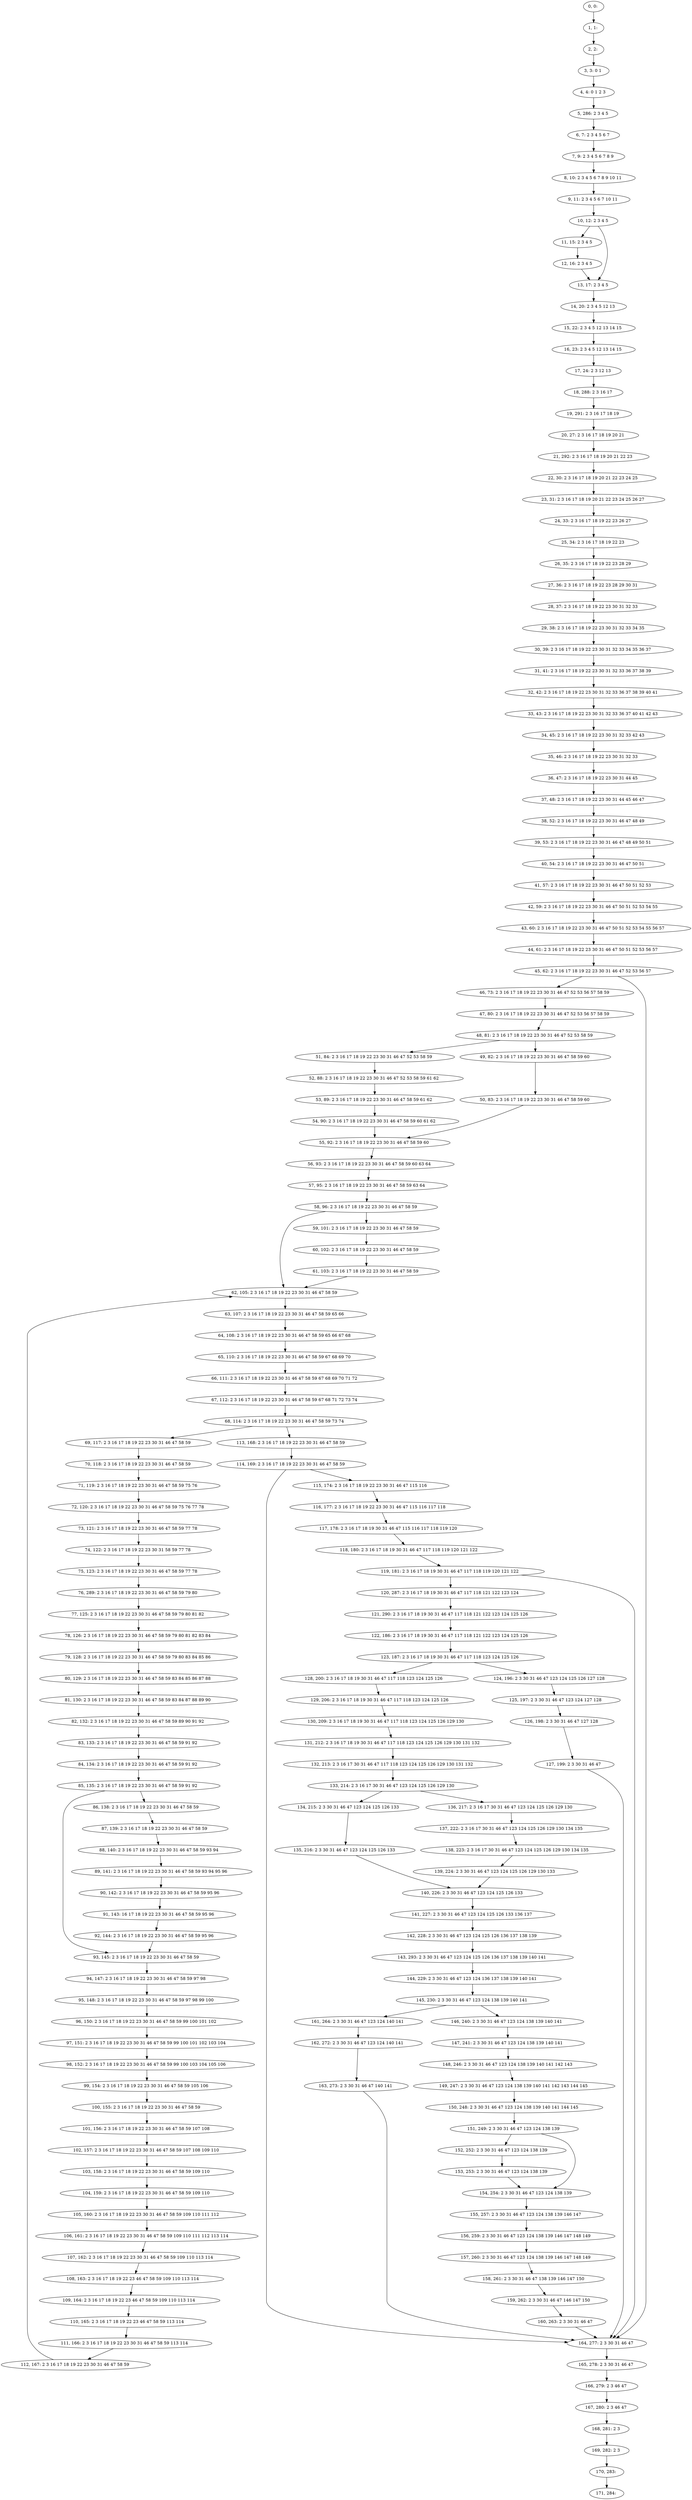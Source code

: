 digraph G {
0[label="0, 0: "];
1[label="1, 1: "];
2[label="2, 2: "];
3[label="3, 3: 0 1 "];
4[label="4, 4: 0 1 2 3 "];
5[label="5, 286: 2 3 4 5 "];
6[label="6, 7: 2 3 4 5 6 7 "];
7[label="7, 9: 2 3 4 5 6 7 8 9 "];
8[label="8, 10: 2 3 4 5 6 7 8 9 10 11 "];
9[label="9, 11: 2 3 4 5 6 7 10 11 "];
10[label="10, 12: 2 3 4 5 "];
11[label="11, 15: 2 3 4 5 "];
12[label="12, 16: 2 3 4 5 "];
13[label="13, 17: 2 3 4 5 "];
14[label="14, 20: 2 3 4 5 12 13 "];
15[label="15, 22: 2 3 4 5 12 13 14 15 "];
16[label="16, 23: 2 3 4 5 12 13 14 15 "];
17[label="17, 24: 2 3 12 13 "];
18[label="18, 288: 2 3 16 17 "];
19[label="19, 291: 2 3 16 17 18 19 "];
20[label="20, 27: 2 3 16 17 18 19 20 21 "];
21[label="21, 292: 2 3 16 17 18 19 20 21 22 23 "];
22[label="22, 30: 2 3 16 17 18 19 20 21 22 23 24 25 "];
23[label="23, 31: 2 3 16 17 18 19 20 21 22 23 24 25 26 27 "];
24[label="24, 33: 2 3 16 17 18 19 22 23 26 27 "];
25[label="25, 34: 2 3 16 17 18 19 22 23 "];
26[label="26, 35: 2 3 16 17 18 19 22 23 28 29 "];
27[label="27, 36: 2 3 16 17 18 19 22 23 28 29 30 31 "];
28[label="28, 37: 2 3 16 17 18 19 22 23 30 31 32 33 "];
29[label="29, 38: 2 3 16 17 18 19 22 23 30 31 32 33 34 35 "];
30[label="30, 39: 2 3 16 17 18 19 22 23 30 31 32 33 34 35 36 37 "];
31[label="31, 41: 2 3 16 17 18 19 22 23 30 31 32 33 36 37 38 39 "];
32[label="32, 42: 2 3 16 17 18 19 22 23 30 31 32 33 36 37 38 39 40 41 "];
33[label="33, 43: 2 3 16 17 18 19 22 23 30 31 32 33 36 37 40 41 42 43 "];
34[label="34, 45: 2 3 16 17 18 19 22 23 30 31 32 33 42 43 "];
35[label="35, 46: 2 3 16 17 18 19 22 23 30 31 32 33 "];
36[label="36, 47: 2 3 16 17 18 19 22 23 30 31 44 45 "];
37[label="37, 48: 2 3 16 17 18 19 22 23 30 31 44 45 46 47 "];
38[label="38, 52: 2 3 16 17 18 19 22 23 30 31 46 47 48 49 "];
39[label="39, 53: 2 3 16 17 18 19 22 23 30 31 46 47 48 49 50 51 "];
40[label="40, 54: 2 3 16 17 18 19 22 23 30 31 46 47 50 51 "];
41[label="41, 57: 2 3 16 17 18 19 22 23 30 31 46 47 50 51 52 53 "];
42[label="42, 59: 2 3 16 17 18 19 22 23 30 31 46 47 50 51 52 53 54 55 "];
43[label="43, 60: 2 3 16 17 18 19 22 23 30 31 46 47 50 51 52 53 54 55 56 57 "];
44[label="44, 61: 2 3 16 17 18 19 22 23 30 31 46 47 50 51 52 53 56 57 "];
45[label="45, 62: 2 3 16 17 18 19 22 23 30 31 46 47 52 53 56 57 "];
46[label="46, 73: 2 3 16 17 18 19 22 23 30 31 46 47 52 53 56 57 58 59 "];
47[label="47, 80: 2 3 16 17 18 19 22 23 30 31 46 47 52 53 56 57 58 59 "];
48[label="48, 81: 2 3 16 17 18 19 22 23 30 31 46 47 52 53 58 59 "];
49[label="49, 82: 2 3 16 17 18 19 22 23 30 31 46 47 58 59 60 "];
50[label="50, 83: 2 3 16 17 18 19 22 23 30 31 46 47 58 59 60 "];
51[label="51, 84: 2 3 16 17 18 19 22 23 30 31 46 47 52 53 58 59 "];
52[label="52, 88: 2 3 16 17 18 19 22 23 30 31 46 47 52 53 58 59 61 62 "];
53[label="53, 89: 2 3 16 17 18 19 22 23 30 31 46 47 58 59 61 62 "];
54[label="54, 90: 2 3 16 17 18 19 22 23 30 31 46 47 58 59 60 61 62 "];
55[label="55, 92: 2 3 16 17 18 19 22 23 30 31 46 47 58 59 60 "];
56[label="56, 93: 2 3 16 17 18 19 22 23 30 31 46 47 58 59 60 63 64 "];
57[label="57, 95: 2 3 16 17 18 19 22 23 30 31 46 47 58 59 63 64 "];
58[label="58, 96: 2 3 16 17 18 19 22 23 30 31 46 47 58 59 "];
59[label="59, 101: 2 3 16 17 18 19 22 23 30 31 46 47 58 59 "];
60[label="60, 102: 2 3 16 17 18 19 22 23 30 31 46 47 58 59 "];
61[label="61, 103: 2 3 16 17 18 19 22 23 30 31 46 47 58 59 "];
62[label="62, 105: 2 3 16 17 18 19 22 23 30 31 46 47 58 59 "];
63[label="63, 107: 2 3 16 17 18 19 22 23 30 31 46 47 58 59 65 66 "];
64[label="64, 108: 2 3 16 17 18 19 22 23 30 31 46 47 58 59 65 66 67 68 "];
65[label="65, 110: 2 3 16 17 18 19 22 23 30 31 46 47 58 59 67 68 69 70 "];
66[label="66, 111: 2 3 16 17 18 19 22 23 30 31 46 47 58 59 67 68 69 70 71 72 "];
67[label="67, 112: 2 3 16 17 18 19 22 23 30 31 46 47 58 59 67 68 71 72 73 74 "];
68[label="68, 114: 2 3 16 17 18 19 22 23 30 31 46 47 58 59 73 74 "];
69[label="69, 117: 2 3 16 17 18 19 22 23 30 31 46 47 58 59 "];
70[label="70, 118: 2 3 16 17 18 19 22 23 30 31 46 47 58 59 "];
71[label="71, 119: 2 3 16 17 18 19 22 23 30 31 46 47 58 59 75 76 "];
72[label="72, 120: 2 3 16 17 18 19 22 23 30 31 46 47 58 59 75 76 77 78 "];
73[label="73, 121: 2 3 16 17 18 19 22 23 30 31 46 47 58 59 77 78 "];
74[label="74, 122: 2 3 16 17 18 19 22 23 30 31 58 59 77 78 "];
75[label="75, 123: 2 3 16 17 18 19 22 23 30 31 46 47 58 59 77 78 "];
76[label="76, 289: 2 3 16 17 18 19 22 23 30 31 46 47 58 59 79 80 "];
77[label="77, 125: 2 3 16 17 18 19 22 23 30 31 46 47 58 59 79 80 81 82 "];
78[label="78, 126: 2 3 16 17 18 19 22 23 30 31 46 47 58 59 79 80 81 82 83 84 "];
79[label="79, 128: 2 3 16 17 18 19 22 23 30 31 46 47 58 59 79 80 83 84 85 86 "];
80[label="80, 129: 2 3 16 17 18 19 22 23 30 31 46 47 58 59 83 84 85 86 87 88 "];
81[label="81, 130: 2 3 16 17 18 19 22 23 30 31 46 47 58 59 83 84 87 88 89 90 "];
82[label="82, 132: 2 3 16 17 18 19 22 23 30 31 46 47 58 59 89 90 91 92 "];
83[label="83, 133: 2 3 16 17 18 19 22 23 30 31 46 47 58 59 91 92 "];
84[label="84, 134: 2 3 16 17 18 19 22 23 30 31 46 47 58 59 91 92 "];
85[label="85, 135: 2 3 16 17 18 19 22 23 30 31 46 47 58 59 91 92 "];
86[label="86, 138: 2 3 16 17 18 19 22 23 30 31 46 47 58 59 "];
87[label="87, 139: 2 3 16 17 18 19 22 23 30 31 46 47 58 59 "];
88[label="88, 140: 2 3 16 17 18 19 22 23 30 31 46 47 58 59 93 94 "];
89[label="89, 141: 2 3 16 17 18 19 22 23 30 31 46 47 58 59 93 94 95 96 "];
90[label="90, 142: 2 3 16 17 18 19 22 23 30 31 46 47 58 59 95 96 "];
91[label="91, 143: 16 17 18 19 22 23 30 31 46 47 58 59 95 96 "];
92[label="92, 144: 2 3 16 17 18 19 22 23 30 31 46 47 58 59 95 96 "];
93[label="93, 145: 2 3 16 17 18 19 22 23 30 31 46 47 58 59 "];
94[label="94, 147: 2 3 16 17 18 19 22 23 30 31 46 47 58 59 97 98 "];
95[label="95, 148: 2 3 16 17 18 19 22 23 30 31 46 47 58 59 97 98 99 100 "];
96[label="96, 150: 2 3 16 17 18 19 22 23 30 31 46 47 58 59 99 100 101 102 "];
97[label="97, 151: 2 3 16 17 18 19 22 23 30 31 46 47 58 59 99 100 101 102 103 104 "];
98[label="98, 152: 2 3 16 17 18 19 22 23 30 31 46 47 58 59 99 100 103 104 105 106 "];
99[label="99, 154: 2 3 16 17 18 19 22 23 30 31 46 47 58 59 105 106 "];
100[label="100, 155: 2 3 16 17 18 19 22 23 30 31 46 47 58 59 "];
101[label="101, 156: 2 3 16 17 18 19 22 23 30 31 46 47 58 59 107 108 "];
102[label="102, 157: 2 3 16 17 18 19 22 23 30 31 46 47 58 59 107 108 109 110 "];
103[label="103, 158: 2 3 16 17 18 19 22 23 30 31 46 47 58 59 109 110 "];
104[label="104, 159: 2 3 16 17 18 19 22 23 30 31 46 47 58 59 109 110 "];
105[label="105, 160: 2 3 16 17 18 19 22 23 30 31 46 47 58 59 109 110 111 112 "];
106[label="106, 161: 2 3 16 17 18 19 22 23 30 31 46 47 58 59 109 110 111 112 113 114 "];
107[label="107, 162: 2 3 16 17 18 19 22 23 30 31 46 47 58 59 109 110 113 114 "];
108[label="108, 163: 2 3 16 17 18 19 22 23 46 47 58 59 109 110 113 114 "];
109[label="109, 164: 2 3 16 17 18 19 22 23 46 47 58 59 109 110 113 114 "];
110[label="110, 165: 2 3 16 17 18 19 22 23 46 47 58 59 113 114 "];
111[label="111, 166: 2 3 16 17 18 19 22 23 30 31 46 47 58 59 113 114 "];
112[label="112, 167: 2 3 16 17 18 19 22 23 30 31 46 47 58 59 "];
113[label="113, 168: 2 3 16 17 18 19 22 23 30 31 46 47 58 59 "];
114[label="114, 169: 2 3 16 17 18 19 22 23 30 31 46 47 58 59 "];
115[label="115, 174: 2 3 16 17 18 19 22 23 30 31 46 47 115 116 "];
116[label="116, 177: 2 3 16 17 18 19 22 23 30 31 46 47 115 116 117 118 "];
117[label="117, 178: 2 3 16 17 18 19 30 31 46 47 115 116 117 118 119 120 "];
118[label="118, 180: 2 3 16 17 18 19 30 31 46 47 117 118 119 120 121 122 "];
119[label="119, 181: 2 3 16 17 18 19 30 31 46 47 117 118 119 120 121 122 "];
120[label="120, 287: 2 3 16 17 18 19 30 31 46 47 117 118 121 122 123 124 "];
121[label="121, 290: 2 3 16 17 18 19 30 31 46 47 117 118 121 122 123 124 125 126 "];
122[label="122, 186: 2 3 16 17 18 19 30 31 46 47 117 118 121 122 123 124 125 126 "];
123[label="123, 187: 2 3 16 17 18 19 30 31 46 47 117 118 123 124 125 126 "];
124[label="124, 196: 2 3 30 31 46 47 123 124 125 126 127 128 "];
125[label="125, 197: 2 3 30 31 46 47 123 124 127 128 "];
126[label="126, 198: 2 3 30 31 46 47 127 128 "];
127[label="127, 199: 2 3 30 31 46 47 "];
128[label="128, 200: 2 3 16 17 18 19 30 31 46 47 117 118 123 124 125 126 "];
129[label="129, 206: 2 3 16 17 18 19 30 31 46 47 117 118 123 124 125 126 "];
130[label="130, 209: 2 3 16 17 18 19 30 31 46 47 117 118 123 124 125 126 129 130 "];
131[label="131, 212: 2 3 16 17 18 19 30 31 46 47 117 118 123 124 125 126 129 130 131 132 "];
132[label="132, 213: 2 3 16 17 30 31 46 47 117 118 123 124 125 126 129 130 131 132 "];
133[label="133, 214: 2 3 16 17 30 31 46 47 123 124 125 126 129 130 "];
134[label="134, 215: 2 3 30 31 46 47 123 124 125 126 133 "];
135[label="135, 216: 2 3 30 31 46 47 123 124 125 126 133 "];
136[label="136, 217: 2 3 16 17 30 31 46 47 123 124 125 126 129 130 "];
137[label="137, 222: 2 3 16 17 30 31 46 47 123 124 125 126 129 130 134 135 "];
138[label="138, 223: 2 3 16 17 30 31 46 47 123 124 125 126 129 130 134 135 "];
139[label="139, 224: 2 3 30 31 46 47 123 124 125 126 129 130 133 "];
140[label="140, 226: 2 3 30 31 46 47 123 124 125 126 133 "];
141[label="141, 227: 2 3 30 31 46 47 123 124 125 126 133 136 137 "];
142[label="142, 228: 2 3 30 31 46 47 123 124 125 126 136 137 138 139 "];
143[label="143, 293: 2 3 30 31 46 47 123 124 125 126 136 137 138 139 140 141 "];
144[label="144, 229: 2 3 30 31 46 47 123 124 136 137 138 139 140 141 "];
145[label="145, 230: 2 3 30 31 46 47 123 124 138 139 140 141 "];
146[label="146, 240: 2 3 30 31 46 47 123 124 138 139 140 141 "];
147[label="147, 241: 2 3 30 31 46 47 123 124 138 139 140 141 "];
148[label="148, 246: 2 3 30 31 46 47 123 124 138 139 140 141 142 143 "];
149[label="149, 247: 2 3 30 31 46 47 123 124 138 139 140 141 142 143 144 145 "];
150[label="150, 248: 2 3 30 31 46 47 123 124 138 139 140 141 144 145 "];
151[label="151, 249: 2 3 30 31 46 47 123 124 138 139 "];
152[label="152, 252: 2 3 30 31 46 47 123 124 138 139 "];
153[label="153, 253: 2 3 30 31 46 47 123 124 138 139 "];
154[label="154, 254: 2 3 30 31 46 47 123 124 138 139 "];
155[label="155, 257: 2 3 30 31 46 47 123 124 138 139 146 147 "];
156[label="156, 259: 2 3 30 31 46 47 123 124 138 139 146 147 148 149 "];
157[label="157, 260: 2 3 30 31 46 47 123 124 138 139 146 147 148 149 "];
158[label="158, 261: 2 3 30 31 46 47 138 139 146 147 150 "];
159[label="159, 262: 2 3 30 31 46 47 146 147 150 "];
160[label="160, 263: 2 3 30 31 46 47 "];
161[label="161, 264: 2 3 30 31 46 47 123 124 140 141 "];
162[label="162, 272: 2 3 30 31 46 47 123 124 140 141 "];
163[label="163, 273: 2 3 30 31 46 47 140 141 "];
164[label="164, 277: 2 3 30 31 46 47 "];
165[label="165, 278: 2 3 30 31 46 47 "];
166[label="166, 279: 2 3 46 47 "];
167[label="167, 280: 2 3 46 47 "];
168[label="168, 281: 2 3 "];
169[label="169, 282: 2 3 "];
170[label="170, 283: "];
171[label="171, 284: "];
0->1 ;
1->2 ;
2->3 ;
3->4 ;
4->5 ;
5->6 ;
6->7 ;
7->8 ;
8->9 ;
9->10 ;
10->11 ;
10->13 ;
11->12 ;
12->13 ;
13->14 ;
14->15 ;
15->16 ;
16->17 ;
17->18 ;
18->19 ;
19->20 ;
20->21 ;
21->22 ;
22->23 ;
23->24 ;
24->25 ;
25->26 ;
26->27 ;
27->28 ;
28->29 ;
29->30 ;
30->31 ;
31->32 ;
32->33 ;
33->34 ;
34->35 ;
35->36 ;
36->37 ;
37->38 ;
38->39 ;
39->40 ;
40->41 ;
41->42 ;
42->43 ;
43->44 ;
44->45 ;
45->46 ;
45->164 ;
46->47 ;
47->48 ;
48->49 ;
48->51 ;
49->50 ;
50->55 ;
51->52 ;
52->53 ;
53->54 ;
54->55 ;
55->56 ;
56->57 ;
57->58 ;
58->59 ;
58->62 ;
59->60 ;
60->61 ;
61->62 ;
62->63 ;
63->64 ;
64->65 ;
65->66 ;
66->67 ;
67->68 ;
68->69 ;
68->113 ;
69->70 ;
70->71 ;
71->72 ;
72->73 ;
73->74 ;
74->75 ;
75->76 ;
76->77 ;
77->78 ;
78->79 ;
79->80 ;
80->81 ;
81->82 ;
82->83 ;
83->84 ;
84->85 ;
85->86 ;
85->93 ;
86->87 ;
87->88 ;
88->89 ;
89->90 ;
90->91 ;
91->92 ;
92->93 ;
93->94 ;
94->95 ;
95->96 ;
96->97 ;
97->98 ;
98->99 ;
99->100 ;
100->101 ;
101->102 ;
102->103 ;
103->104 ;
104->105 ;
105->106 ;
106->107 ;
107->108 ;
108->109 ;
109->110 ;
110->111 ;
111->112 ;
112->62 ;
113->114 ;
114->115 ;
114->164 ;
115->116 ;
116->117 ;
117->118 ;
118->119 ;
119->120 ;
119->164 ;
120->121 ;
121->122 ;
122->123 ;
123->124 ;
123->128 ;
124->125 ;
125->126 ;
126->127 ;
127->164 ;
128->129 ;
129->130 ;
130->131 ;
131->132 ;
132->133 ;
133->134 ;
133->136 ;
134->135 ;
135->140 ;
136->137 ;
137->138 ;
138->139 ;
139->140 ;
140->141 ;
141->142 ;
142->143 ;
143->144 ;
144->145 ;
145->146 ;
145->161 ;
146->147 ;
147->148 ;
148->149 ;
149->150 ;
150->151 ;
151->152 ;
151->154 ;
152->153 ;
153->154 ;
154->155 ;
155->156 ;
156->157 ;
157->158 ;
158->159 ;
159->160 ;
160->164 ;
161->162 ;
162->163 ;
163->164 ;
164->165 ;
165->166 ;
166->167 ;
167->168 ;
168->169 ;
169->170 ;
170->171 ;
}
